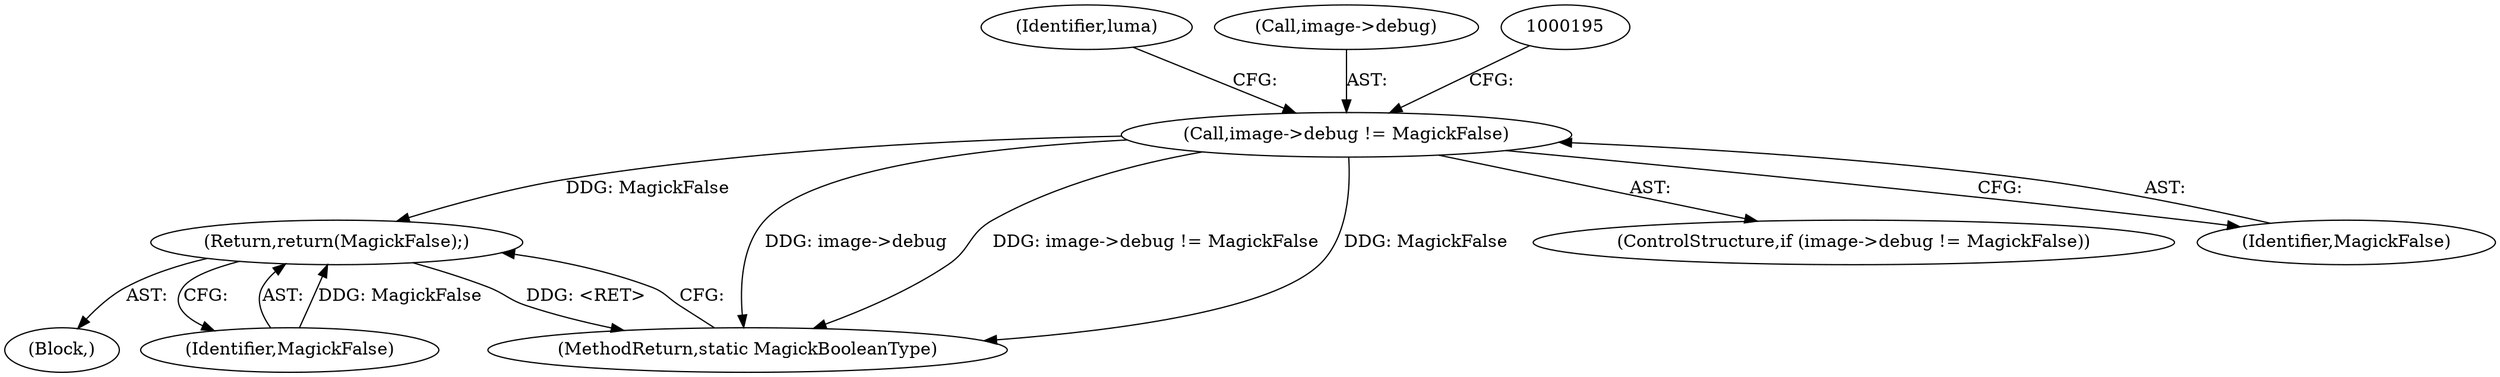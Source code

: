 digraph "0_ImageMagick_1e6a3ace073c9ec9c71e439c111d23c6e66cb6ae@pointer" {
"1000189" [label="(Call,image->debug != MagickFalse)"];
"1000416" [label="(Return,return(MagickFalse);)"];
"1000823" [label="(MethodReturn,static MagickBooleanType)"];
"1000390" [label="(Block,)"];
"1000188" [label="(ControlStructure,if (image->debug != MagickFalse))"];
"1000193" [label="(Identifier,MagickFalse)"];
"1000189" [label="(Call,image->debug != MagickFalse)"];
"1000205" [label="(Identifier,luma)"];
"1000416" [label="(Return,return(MagickFalse);)"];
"1000417" [label="(Identifier,MagickFalse)"];
"1000190" [label="(Call,image->debug)"];
"1000189" -> "1000188"  [label="AST: "];
"1000189" -> "1000193"  [label="CFG: "];
"1000190" -> "1000189"  [label="AST: "];
"1000193" -> "1000189"  [label="AST: "];
"1000195" -> "1000189"  [label="CFG: "];
"1000205" -> "1000189"  [label="CFG: "];
"1000189" -> "1000823"  [label="DDG: image->debug"];
"1000189" -> "1000823"  [label="DDG: image->debug != MagickFalse"];
"1000189" -> "1000823"  [label="DDG: MagickFalse"];
"1000189" -> "1000416"  [label="DDG: MagickFalse"];
"1000416" -> "1000390"  [label="AST: "];
"1000416" -> "1000417"  [label="CFG: "];
"1000417" -> "1000416"  [label="AST: "];
"1000823" -> "1000416"  [label="CFG: "];
"1000416" -> "1000823"  [label="DDG: <RET>"];
"1000417" -> "1000416"  [label="DDG: MagickFalse"];
}
